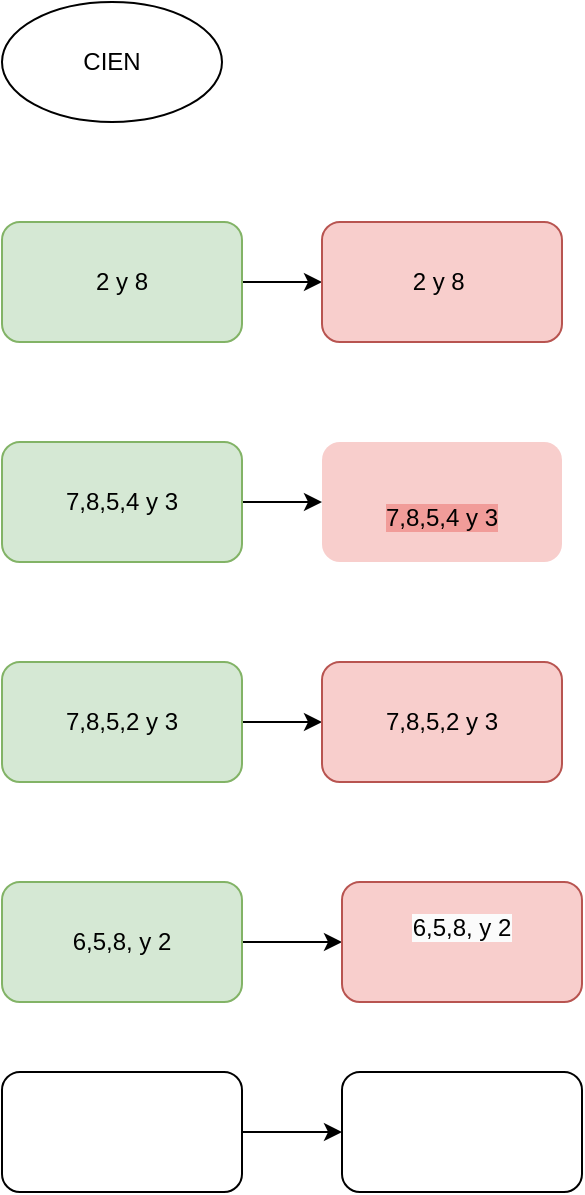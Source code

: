 <mxfile version="24.8.4">
  <diagram name="Página-1" id="GEBvIMfAwYMpBoTknf_l">
    <mxGraphModel dx="1426" dy="783" grid="1" gridSize="10" guides="1" tooltips="1" connect="1" arrows="1" fold="1" page="1" pageScale="1" pageWidth="827" pageHeight="1169" math="0" shadow="0">
      <root>
        <mxCell id="0" />
        <mxCell id="1" parent="0" />
        <mxCell id="-TUOlVaBCOF6hDt7viKi-1" value="CIEN" style="ellipse;whiteSpace=wrap;" vertex="1" parent="1">
          <mxGeometry x="150" y="50" width="110" height="60" as="geometry" />
        </mxCell>
        <mxCell id="-TUOlVaBCOF6hDt7viKi-12" value="" style="edgeStyle=orthogonalEdgeStyle;rounded=0;orthogonalLoop=1;jettySize=auto;html=1;" edge="1" parent="1" source="-TUOlVaBCOF6hDt7viKi-2" target="-TUOlVaBCOF6hDt7viKi-3">
          <mxGeometry relative="1" as="geometry" />
        </mxCell>
        <mxCell id="-TUOlVaBCOF6hDt7viKi-2" value="2 y 8" style="rounded=1;whiteSpace=wrap;html=1;fillColor=#d5e8d4;strokeColor=#82b366;" vertex="1" parent="1">
          <mxGeometry x="150" y="160" width="120" height="60" as="geometry" />
        </mxCell>
        <mxCell id="-TUOlVaBCOF6hDt7viKi-3" value="2 y 8&amp;nbsp;" style="rounded=1;whiteSpace=wrap;html=1;fillColor=#f8cecc;strokeColor=#b85450;" vertex="1" parent="1">
          <mxGeometry x="310" y="160" width="120" height="60" as="geometry" />
        </mxCell>
        <mxCell id="-TUOlVaBCOF6hDt7viKi-13" value="" style="edgeStyle=orthogonalEdgeStyle;rounded=0;orthogonalLoop=1;jettySize=auto;html=1;" edge="1" parent="1" source="-TUOlVaBCOF6hDt7viKi-4" target="-TUOlVaBCOF6hDt7viKi-5">
          <mxGeometry relative="1" as="geometry" />
        </mxCell>
        <mxCell id="-TUOlVaBCOF6hDt7viKi-4" value="7,8,5,4 y 3" style="rounded=1;whiteSpace=wrap;html=1;fillColor=#d5e8d4;strokeColor=#82b366;" vertex="1" parent="1">
          <mxGeometry x="150" y="270" width="120" height="60" as="geometry" />
        </mxCell>
        <mxCell id="-TUOlVaBCOF6hDt7viKi-5" value="&lt;span style=&quot;background-color: rgb(241, 156, 153);&quot;&gt;&lt;br&gt;&lt;span style=&quot;color: rgb(0, 0, 0); font-family: Helvetica; font-size: 12px; font-style: normal; font-variant-ligatures: normal; font-variant-caps: normal; font-weight: 400; letter-spacing: normal; orphans: 2; text-align: center; text-indent: 0px; text-transform: none; widows: 2; word-spacing: 0px; -webkit-text-stroke-width: 0px; white-space: normal; text-decoration-thickness: initial; text-decoration-style: initial; text-decoration-color: initial; float: none; display: inline !important;&quot;&gt;7,8,5,4 y 3&lt;/span&gt;&lt;/span&gt;" style="rounded=1;whiteSpace=wrap;html=1;fillColor=#F8CECC;strokeColor=none;" vertex="1" parent="1">
          <mxGeometry x="310" y="270" width="120" height="60" as="geometry" />
        </mxCell>
        <mxCell id="-TUOlVaBCOF6hDt7viKi-14" value="" style="edgeStyle=orthogonalEdgeStyle;rounded=0;orthogonalLoop=1;jettySize=auto;html=1;" edge="1" parent="1" source="-TUOlVaBCOF6hDt7viKi-6" target="-TUOlVaBCOF6hDt7viKi-7">
          <mxGeometry relative="1" as="geometry" />
        </mxCell>
        <mxCell id="-TUOlVaBCOF6hDt7viKi-6" value="7,8,5,2 y 3" style="rounded=1;whiteSpace=wrap;html=1;fillColor=#d5e8d4;strokeColor=#82b366;" vertex="1" parent="1">
          <mxGeometry x="150" y="380" width="120" height="60" as="geometry" />
        </mxCell>
        <mxCell id="-TUOlVaBCOF6hDt7viKi-7" value="7,8,5,2 y 3" style="rounded=1;whiteSpace=wrap;html=1;fillColor=#f8cecc;strokeColor=#b85450;" vertex="1" parent="1">
          <mxGeometry x="310" y="380" width="120" height="60" as="geometry" />
        </mxCell>
        <mxCell id="-TUOlVaBCOF6hDt7viKi-15" value="" style="edgeStyle=orthogonalEdgeStyle;rounded=0;orthogonalLoop=1;jettySize=auto;html=1;" edge="1" parent="1" source="-TUOlVaBCOF6hDt7viKi-8" target="-TUOlVaBCOF6hDt7viKi-9">
          <mxGeometry relative="1" as="geometry" />
        </mxCell>
        <mxCell id="-TUOlVaBCOF6hDt7viKi-8" value="6,5,8, y 2" style="rounded=1;whiteSpace=wrap;html=1;fillColor=#d5e8d4;strokeColor=#82b366;" vertex="1" parent="1">
          <mxGeometry x="150" y="490" width="120" height="60" as="geometry" />
        </mxCell>
        <mxCell id="-TUOlVaBCOF6hDt7viKi-9" value="&#xa;&lt;span style=&quot;color: rgb(0, 0, 0); font-family: Helvetica; font-size: 12px; font-style: normal; font-variant-ligatures: normal; font-variant-caps: normal; font-weight: 400; letter-spacing: normal; orphans: 2; text-align: center; text-indent: 0px; text-transform: none; widows: 2; word-spacing: 0px; -webkit-text-stroke-width: 0px; white-space: normal; background-color: rgb(251, 251, 251); text-decoration-thickness: initial; text-decoration-style: initial; text-decoration-color: initial; display: inline !important; float: none;&quot;&gt;6,5,8, y 2&lt;/span&gt;&#xa;&#xa;" style="rounded=1;whiteSpace=wrap;html=1;fillColor=#f8cecc;strokeColor=#b85450;" vertex="1" parent="1">
          <mxGeometry x="320" y="490" width="120" height="60" as="geometry" />
        </mxCell>
        <mxCell id="-TUOlVaBCOF6hDt7viKi-16" value="" style="edgeStyle=orthogonalEdgeStyle;rounded=0;orthogonalLoop=1;jettySize=auto;html=1;" edge="1" parent="1" source="-TUOlVaBCOF6hDt7viKi-10" target="-TUOlVaBCOF6hDt7viKi-11">
          <mxGeometry relative="1" as="geometry" />
        </mxCell>
        <mxCell id="-TUOlVaBCOF6hDt7viKi-10" value="" style="rounded=1;whiteSpace=wrap;html=1;" vertex="1" parent="1">
          <mxGeometry x="150" y="585" width="120" height="60" as="geometry" />
        </mxCell>
        <mxCell id="-TUOlVaBCOF6hDt7viKi-11" value="" style="rounded=1;whiteSpace=wrap;html=1;" vertex="1" parent="1">
          <mxGeometry x="320" y="585" width="120" height="60" as="geometry" />
        </mxCell>
      </root>
    </mxGraphModel>
  </diagram>
</mxfile>

